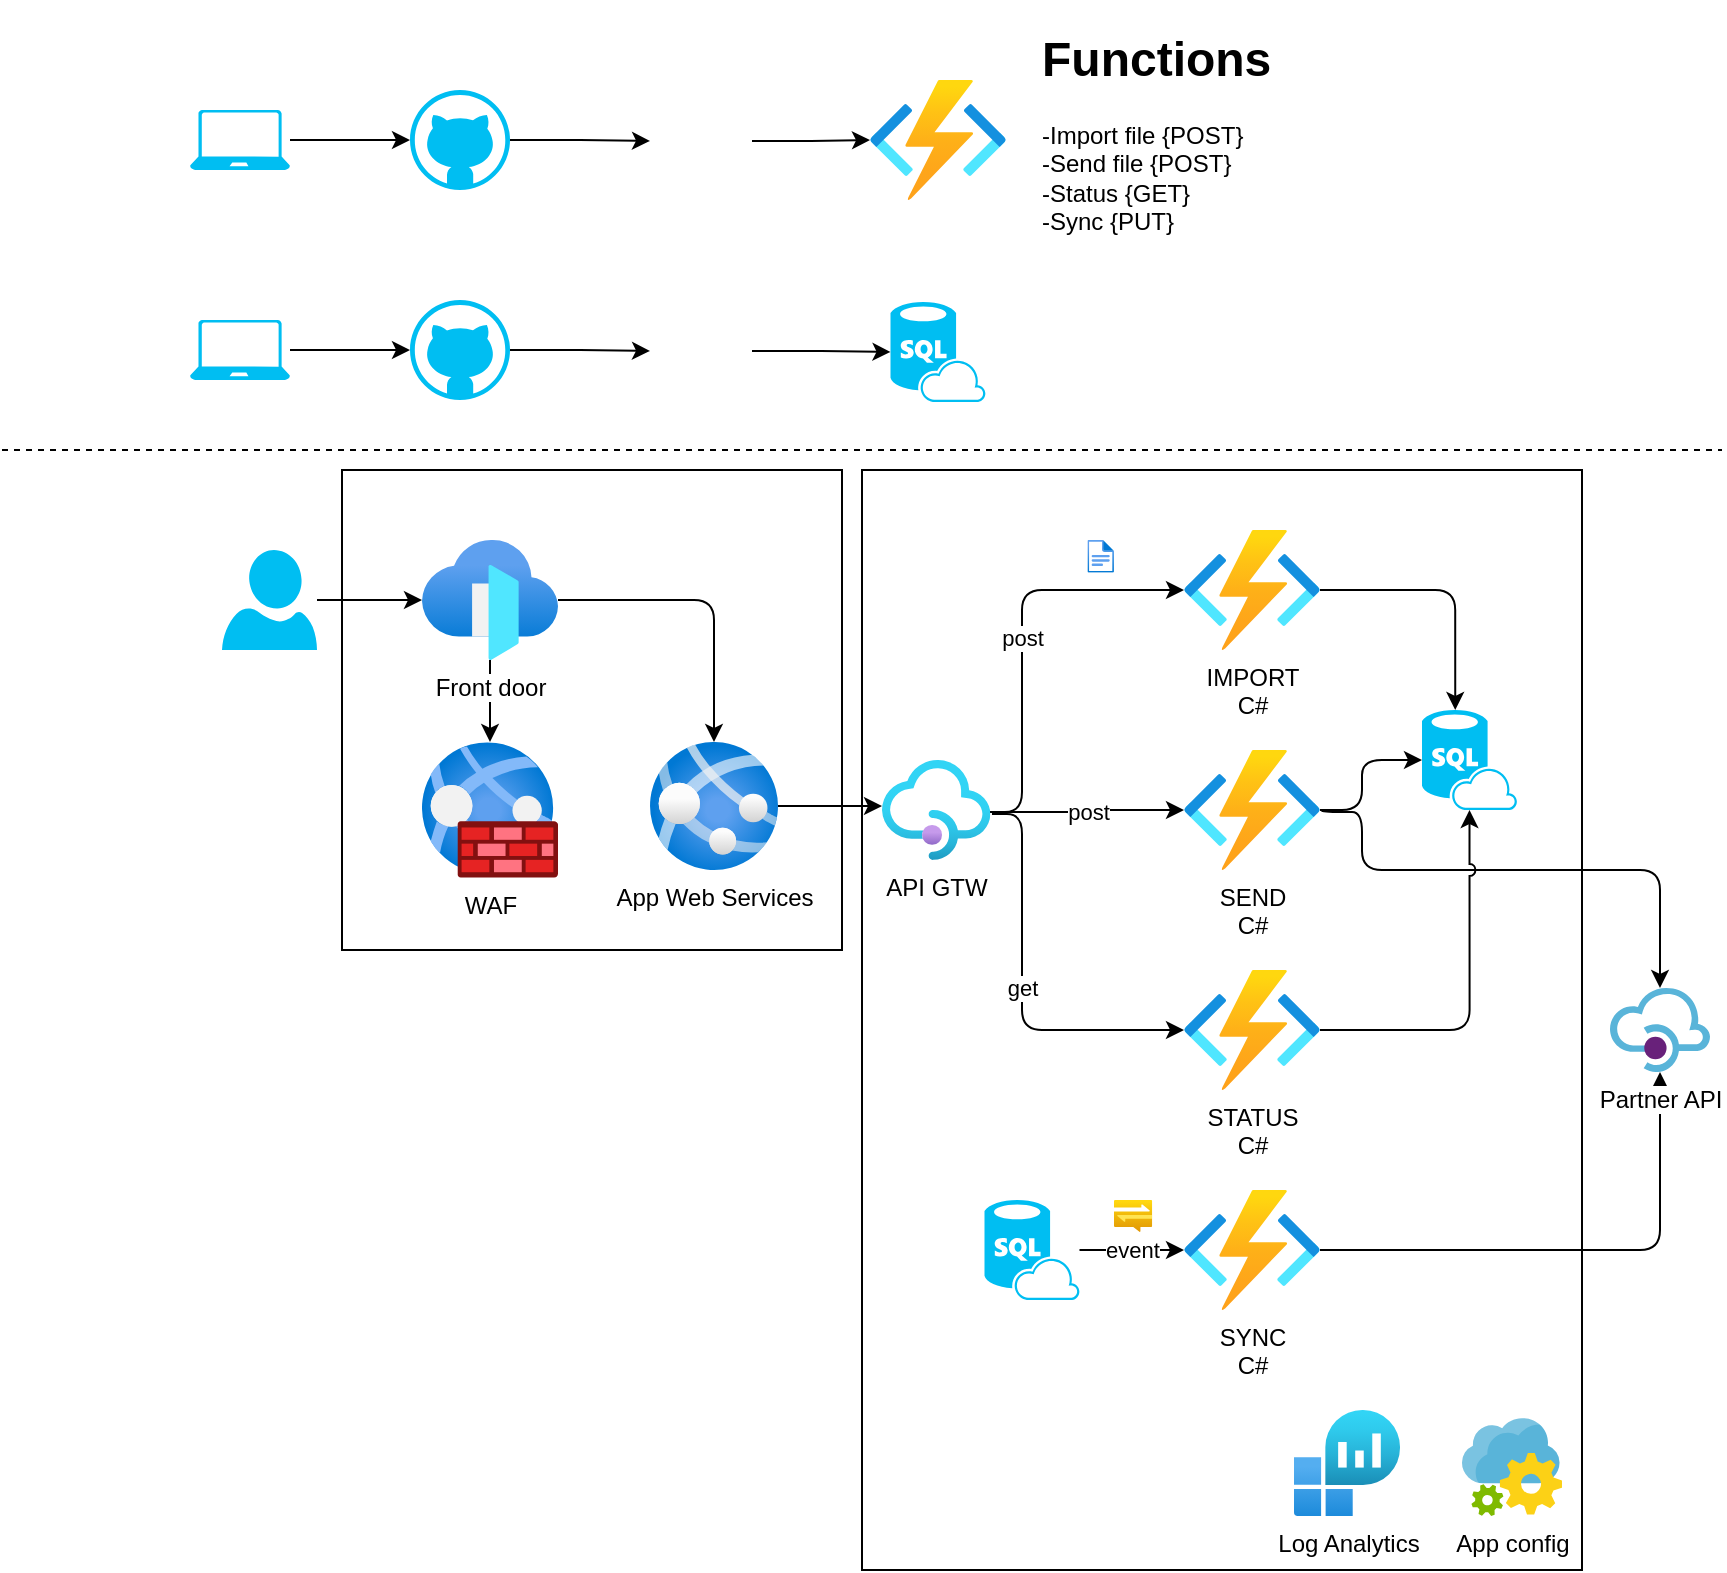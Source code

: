 <mxfile version="17.5.0" type="github">
  <diagram id="ImiZiOODFj8ORh_n_VHi" name="Page-1">
    <mxGraphModel dx="1695" dy="1651" grid="1" gridSize="10" guides="1" tooltips="1" connect="1" arrows="1" fold="1" page="1" pageScale="1" pageWidth="827" pageHeight="1169" math="0" shadow="0">
      <root>
        <mxCell id="0" />
        <mxCell id="1" parent="0" />
        <mxCell id="dk_xkWQx7_EmQdFWq2oa-77" value="" style="rounded=0;whiteSpace=wrap;html=1;" vertex="1" parent="1">
          <mxGeometry x="-270" y="230" width="250" height="240" as="geometry" />
        </mxCell>
        <mxCell id="dk_xkWQx7_EmQdFWq2oa-57" value="" style="rounded=0;whiteSpace=wrap;html=1;" vertex="1" parent="1">
          <mxGeometry x="-10" y="230" width="360" height="550" as="geometry" />
        </mxCell>
        <mxCell id="dk_xkWQx7_EmQdFWq2oa-5" value="" style="edgeStyle=orthogonalEdgeStyle;rounded=0;orthogonalLoop=1;jettySize=auto;html=1;" edge="1" parent="1" source="dk_xkWQx7_EmQdFWq2oa-3" target="dk_xkWQx7_EmQdFWq2oa-4">
          <mxGeometry relative="1" as="geometry" />
        </mxCell>
        <mxCell id="dk_xkWQx7_EmQdFWq2oa-3" value="" style="verticalLabelPosition=bottom;html=1;verticalAlign=top;align=center;strokeColor=none;fillColor=#00BEF2;shape=mxgraph.azure.laptop;pointerEvents=1;" vertex="1" parent="1">
          <mxGeometry x="-346" y="50" width="50" height="30" as="geometry" />
        </mxCell>
        <mxCell id="dk_xkWQx7_EmQdFWq2oa-7" value="" style="edgeStyle=orthogonalEdgeStyle;rounded=0;orthogonalLoop=1;jettySize=auto;html=1;" edge="1" parent="1" source="dk_xkWQx7_EmQdFWq2oa-4" target="dk_xkWQx7_EmQdFWq2oa-6">
          <mxGeometry relative="1" as="geometry" />
        </mxCell>
        <mxCell id="dk_xkWQx7_EmQdFWq2oa-4" value="" style="verticalLabelPosition=bottom;html=1;verticalAlign=top;align=center;strokeColor=none;fillColor=#00BEF2;shape=mxgraph.azure.github_code;pointerEvents=1;" vertex="1" parent="1">
          <mxGeometry x="-236" y="40" width="50" height="50" as="geometry" />
        </mxCell>
        <mxCell id="dk_xkWQx7_EmQdFWq2oa-9" value="" style="edgeStyle=orthogonalEdgeStyle;rounded=0;orthogonalLoop=1;jettySize=auto;html=1;" edge="1" parent="1" source="dk_xkWQx7_EmQdFWq2oa-6" target="dk_xkWQx7_EmQdFWq2oa-8">
          <mxGeometry relative="1" as="geometry" />
        </mxCell>
        <mxCell id="dk_xkWQx7_EmQdFWq2oa-6" value="" style="shape=image;verticalLabelPosition=bottom;labelBackgroundColor=default;verticalAlign=top;aspect=fixed;imageAspect=0;image=https://www.azuredevopslabs.com/images/terraform.png;" vertex="1" parent="1">
          <mxGeometry x="-116" y="40" width="51" height="51" as="geometry" />
        </mxCell>
        <mxCell id="dk_xkWQx7_EmQdFWq2oa-8" value="" style="aspect=fixed;html=1;points=[];align=center;image;fontSize=12;image=img/lib/azure2/compute/Function_Apps.svg;" vertex="1" parent="1">
          <mxGeometry x="-6" y="35" width="68" height="60" as="geometry" />
        </mxCell>
        <mxCell id="dk_xkWQx7_EmQdFWq2oa-10" value="" style="edgeStyle=orthogonalEdgeStyle;rounded=0;orthogonalLoop=1;jettySize=auto;html=1;" edge="1" parent="1" source="dk_xkWQx7_EmQdFWq2oa-11" target="dk_xkWQx7_EmQdFWq2oa-13">
          <mxGeometry relative="1" as="geometry" />
        </mxCell>
        <mxCell id="dk_xkWQx7_EmQdFWq2oa-11" value="" style="verticalLabelPosition=bottom;html=1;verticalAlign=top;align=center;strokeColor=none;fillColor=#00BEF2;shape=mxgraph.azure.laptop;pointerEvents=1;" vertex="1" parent="1">
          <mxGeometry x="-346" y="155" width="50" height="30" as="geometry" />
        </mxCell>
        <mxCell id="dk_xkWQx7_EmQdFWq2oa-12" value="" style="edgeStyle=orthogonalEdgeStyle;rounded=0;orthogonalLoop=1;jettySize=auto;html=1;" edge="1" parent="1" source="dk_xkWQx7_EmQdFWq2oa-13" target="dk_xkWQx7_EmQdFWq2oa-15">
          <mxGeometry relative="1" as="geometry" />
        </mxCell>
        <mxCell id="dk_xkWQx7_EmQdFWq2oa-13" value="" style="verticalLabelPosition=bottom;html=1;verticalAlign=top;align=center;strokeColor=none;fillColor=#00BEF2;shape=mxgraph.azure.github_code;pointerEvents=1;" vertex="1" parent="1">
          <mxGeometry x="-236" y="145" width="50" height="50" as="geometry" />
        </mxCell>
        <mxCell id="dk_xkWQx7_EmQdFWq2oa-18" value="" style="edgeStyle=orthogonalEdgeStyle;rounded=0;orthogonalLoop=1;jettySize=auto;html=1;" edge="1" parent="1" source="dk_xkWQx7_EmQdFWq2oa-15" target="dk_xkWQx7_EmQdFWq2oa-17">
          <mxGeometry relative="1" as="geometry" />
        </mxCell>
        <mxCell id="dk_xkWQx7_EmQdFWq2oa-15" value="" style="shape=image;verticalLabelPosition=bottom;labelBackgroundColor=default;verticalAlign=top;aspect=fixed;imageAspect=0;image=https://www.azuredevopslabs.com/images/terraform.png;" vertex="1" parent="1">
          <mxGeometry x="-116" y="145" width="51" height="51" as="geometry" />
        </mxCell>
        <mxCell id="dk_xkWQx7_EmQdFWq2oa-17" value="" style="verticalLabelPosition=bottom;html=1;verticalAlign=top;align=center;strokeColor=none;fillColor=#00BEF2;shape=mxgraph.azure.sql_database_sql_azure;" vertex="1" parent="1">
          <mxGeometry x="4.25" y="146" width="47.5" height="50" as="geometry" />
        </mxCell>
        <mxCell id="dk_xkWQx7_EmQdFWq2oa-19" value="&lt;h1&gt;Functions&lt;/h1&gt;&lt;p&gt;-Import file {POST}&lt;br&gt;-Send file {POST}&lt;br&gt;-Status {GET}&lt;br&gt;-Sync {PUT}&lt;/p&gt;" style="text;html=1;strokeColor=none;fillColor=none;spacing=5;spacingTop=-20;whiteSpace=wrap;overflow=hidden;rounded=0;" vertex="1" parent="1">
          <mxGeometry x="75" y="5" width="190" height="120" as="geometry" />
        </mxCell>
        <mxCell id="dk_xkWQx7_EmQdFWq2oa-51" value="post" style="edgeStyle=orthogonalEdgeStyle;rounded=1;orthogonalLoop=1;jettySize=auto;html=1;exitX=0.978;exitY=0.52;exitDx=0;exitDy=0;exitPerimeter=0;" edge="1" parent="1" source="dk_xkWQx7_EmQdFWq2oa-71" target="dk_xkWQx7_EmQdFWq2oa-29">
          <mxGeometry relative="1" as="geometry">
            <mxPoint x="98.75" y="290" as="sourcePoint" />
            <Array as="points">
              <mxPoint x="70" y="401" />
              <mxPoint x="70" y="290" />
            </Array>
          </mxGeometry>
        </mxCell>
        <mxCell id="dk_xkWQx7_EmQdFWq2oa-22" value="" style="endArrow=none;dashed=1;html=1;rounded=0;" edge="1" parent="1">
          <mxGeometry width="50" height="50" relative="1" as="geometry">
            <mxPoint x="-440" y="220" as="sourcePoint" />
            <mxPoint x="420" y="220" as="targetPoint" />
          </mxGeometry>
        </mxCell>
        <mxCell id="dk_xkWQx7_EmQdFWq2oa-50" value="post" style="edgeStyle=orthogonalEdgeStyle;rounded=1;orthogonalLoop=1;jettySize=auto;html=1;exitX=0.982;exitY=0.52;exitDx=0;exitDy=0;exitPerimeter=0;" edge="1" parent="1" source="dk_xkWQx7_EmQdFWq2oa-71" target="dk_xkWQx7_EmQdFWq2oa-30">
          <mxGeometry relative="1" as="geometry">
            <mxPoint x="100" y="400" as="sourcePoint" />
          </mxGeometry>
        </mxCell>
        <mxCell id="dk_xkWQx7_EmQdFWq2oa-45" value="get" style="edgeStyle=orthogonalEdgeStyle;rounded=1;orthogonalLoop=1;jettySize=auto;html=1;exitX=1.015;exitY=0.54;exitDx=0;exitDy=0;exitPerimeter=0;" edge="1" parent="1" source="dk_xkWQx7_EmQdFWq2oa-71" target="dk_xkWQx7_EmQdFWq2oa-32">
          <mxGeometry relative="1" as="geometry">
            <mxPoint x="99.025" y="511" as="sourcePoint" />
            <Array as="points">
              <mxPoint x="70" y="402" />
              <mxPoint x="70" y="510" />
            </Array>
          </mxGeometry>
        </mxCell>
        <mxCell id="dk_xkWQx7_EmQdFWq2oa-52" value="" style="edgeStyle=orthogonalEdgeStyle;rounded=1;orthogonalLoop=1;jettySize=auto;html=1;entryX=0.35;entryY=0;entryDx=0;entryDy=0;entryPerimeter=0;" edge="1" parent="1" source="dk_xkWQx7_EmQdFWq2oa-29" target="dk_xkWQx7_EmQdFWq2oa-37">
          <mxGeometry relative="1" as="geometry">
            <mxPoint x="270" y="290" as="targetPoint" />
          </mxGeometry>
        </mxCell>
        <mxCell id="dk_xkWQx7_EmQdFWq2oa-29" value="IMPORT&lt;br&gt;C#" style="aspect=fixed;html=1;points=[];align=center;image;fontSize=12;image=img/lib/azure2/compute/Function_Apps.svg;" vertex="1" parent="1">
          <mxGeometry x="151" y="260" width="68" height="60" as="geometry" />
        </mxCell>
        <mxCell id="dk_xkWQx7_EmQdFWq2oa-48" style="edgeStyle=orthogonalEdgeStyle;rounded=1;orthogonalLoop=1;jettySize=auto;html=1;" edge="1" parent="1" target="dk_xkWQx7_EmQdFWq2oa-47">
          <mxGeometry relative="1" as="geometry">
            <mxPoint x="220" y="400" as="sourcePoint" />
            <Array as="points">
              <mxPoint x="220" y="401" />
              <mxPoint x="240" y="401" />
              <mxPoint x="240" y="430" />
              <mxPoint x="389" y="430" />
            </Array>
          </mxGeometry>
        </mxCell>
        <mxCell id="dk_xkWQx7_EmQdFWq2oa-49" style="edgeStyle=orthogonalEdgeStyle;orthogonalLoop=1;jettySize=auto;html=1;entryX=0;entryY=0.5;entryDx=0;entryDy=0;entryPerimeter=0;rounded=1;" edge="1" parent="1" source="dk_xkWQx7_EmQdFWq2oa-30" target="dk_xkWQx7_EmQdFWq2oa-37">
          <mxGeometry relative="1" as="geometry">
            <Array as="points">
              <mxPoint x="240" y="400" />
              <mxPoint x="240" y="375" />
            </Array>
          </mxGeometry>
        </mxCell>
        <mxCell id="dk_xkWQx7_EmQdFWq2oa-30" value="SEND&lt;br&gt;C#" style="aspect=fixed;html=1;points=[];align=center;image;fontSize=12;image=img/lib/azure2/compute/Function_Apps.svg;" vertex="1" parent="1">
          <mxGeometry x="151" y="370" width="68" height="60" as="geometry" />
        </mxCell>
        <mxCell id="dk_xkWQx7_EmQdFWq2oa-46" value="" style="edgeStyle=orthogonalEdgeStyle;rounded=1;orthogonalLoop=1;jettySize=auto;html=1;entryX=0.5;entryY=1;entryDx=0;entryDy=0;entryPerimeter=0;jumpStyle=arc;" edge="1" parent="1" source="dk_xkWQx7_EmQdFWq2oa-32" target="dk_xkWQx7_EmQdFWq2oa-37">
          <mxGeometry relative="1" as="geometry">
            <mxPoint x="280" y="510" as="targetPoint" />
          </mxGeometry>
        </mxCell>
        <mxCell id="dk_xkWQx7_EmQdFWq2oa-32" value="STATUS&lt;br&gt;C#" style="aspect=fixed;html=1;points=[];align=center;image;fontSize=12;image=img/lib/azure2/compute/Function_Apps.svg;" vertex="1" parent="1">
          <mxGeometry x="151" y="480" width="68" height="60" as="geometry" />
        </mxCell>
        <mxCell id="dk_xkWQx7_EmQdFWq2oa-44" value="" style="edgeStyle=orthogonalEdgeStyle;rounded=1;orthogonalLoop=1;jettySize=auto;html=1;" edge="1" parent="1" source="dk_xkWQx7_EmQdFWq2oa-34" target="dk_xkWQx7_EmQdFWq2oa-47">
          <mxGeometry relative="1" as="geometry">
            <mxPoint x="283.5" y="620" as="targetPoint" />
          </mxGeometry>
        </mxCell>
        <mxCell id="dk_xkWQx7_EmQdFWq2oa-34" value="SYNC&lt;br&gt;C#" style="aspect=fixed;html=1;points=[];align=center;image;fontSize=12;image=img/lib/azure2/compute/Function_Apps.svg;" vertex="1" parent="1">
          <mxGeometry x="151" y="590" width="68" height="60" as="geometry" />
        </mxCell>
        <mxCell id="dk_xkWQx7_EmQdFWq2oa-37" value="" style="verticalLabelPosition=bottom;html=1;verticalAlign=top;align=center;strokeColor=none;fillColor=#00BEF2;shape=mxgraph.azure.sql_database_sql_azure;" vertex="1" parent="1">
          <mxGeometry x="270" y="350" width="47.5" height="50" as="geometry" />
        </mxCell>
        <mxCell id="dk_xkWQx7_EmQdFWq2oa-41" value="event" style="edgeStyle=orthogonalEdgeStyle;rounded=0;orthogonalLoop=1;jettySize=auto;html=1;" edge="1" parent="1" source="dk_xkWQx7_EmQdFWq2oa-39" target="dk_xkWQx7_EmQdFWq2oa-34">
          <mxGeometry relative="1" as="geometry" />
        </mxCell>
        <mxCell id="dk_xkWQx7_EmQdFWq2oa-39" value="" style="verticalLabelPosition=bottom;html=1;verticalAlign=top;align=center;strokeColor=none;fillColor=#00BEF2;shape=mxgraph.azure.sql_database_sql_azure;" vertex="1" parent="1">
          <mxGeometry x="51.25" y="595" width="47.5" height="50" as="geometry" />
        </mxCell>
        <mxCell id="dk_xkWQx7_EmQdFWq2oa-47" value="Partner API" style="sketch=0;aspect=fixed;html=1;points=[];align=center;image;fontSize=12;image=img/lib/mscae/API_Management.svg;" vertex="1" parent="1">
          <mxGeometry x="364" y="489" width="50" height="42" as="geometry" />
        </mxCell>
        <mxCell id="dk_xkWQx7_EmQdFWq2oa-53" value="" style="aspect=fixed;html=1;points=[];align=center;image;fontSize=12;image=img/lib/azure2/web/Notification_Hub_Namespaces.svg;" vertex="1" parent="1">
          <mxGeometry x="115.98" y="595" width="19.14" height="16" as="geometry" />
        </mxCell>
        <mxCell id="dk_xkWQx7_EmQdFWq2oa-56" value="" style="aspect=fixed;html=1;points=[];align=center;image;fontSize=12;image=img/lib/azure2/general/File.svg;" vertex="1" parent="1">
          <mxGeometry x="102.72" y="265" width="13.26" height="16.34" as="geometry" />
        </mxCell>
        <mxCell id="dk_xkWQx7_EmQdFWq2oa-66" value="" style="edgeStyle=orthogonalEdgeStyle;rounded=1;orthogonalLoop=1;jettySize=auto;html=1;" edge="1" parent="1" source="dk_xkWQx7_EmQdFWq2oa-58" target="dk_xkWQx7_EmQdFWq2oa-64">
          <mxGeometry relative="1" as="geometry" />
        </mxCell>
        <mxCell id="dk_xkWQx7_EmQdFWq2oa-78" value="" style="edgeStyle=orthogonalEdgeStyle;rounded=1;orthogonalLoop=1;jettySize=auto;html=1;" edge="1" parent="1" source="dk_xkWQx7_EmQdFWq2oa-58" target="dk_xkWQx7_EmQdFWq2oa-75">
          <mxGeometry relative="1" as="geometry" />
        </mxCell>
        <mxCell id="dk_xkWQx7_EmQdFWq2oa-58" value="Front door" style="aspect=fixed;html=1;points=[];align=center;image;fontSize=12;image=img/lib/azure2/networking/Front_Doors.svg;" vertex="1" parent="1">
          <mxGeometry x="-230" y="265" width="68" height="60" as="geometry" />
        </mxCell>
        <mxCell id="dk_xkWQx7_EmQdFWq2oa-61" value="" style="edgeStyle=orthogonalEdgeStyle;rounded=1;orthogonalLoop=1;jettySize=auto;html=1;" edge="1" parent="1" source="dk_xkWQx7_EmQdFWq2oa-59" target="dk_xkWQx7_EmQdFWq2oa-58">
          <mxGeometry relative="1" as="geometry" />
        </mxCell>
        <mxCell id="dk_xkWQx7_EmQdFWq2oa-59" value="" style="verticalLabelPosition=bottom;html=1;verticalAlign=top;align=center;strokeColor=none;fillColor=#00BEF2;shape=mxgraph.azure.user;" vertex="1" parent="1">
          <mxGeometry x="-330" y="270" width="47.5" height="50" as="geometry" />
        </mxCell>
        <mxCell id="dk_xkWQx7_EmQdFWq2oa-67" value="" style="edgeStyle=orthogonalEdgeStyle;rounded=1;orthogonalLoop=1;jettySize=auto;html=1;" edge="1" parent="1" source="dk_xkWQx7_EmQdFWq2oa-64" target="dk_xkWQx7_EmQdFWq2oa-71">
          <mxGeometry relative="1" as="geometry">
            <mxPoint x="-100" y="290" as="targetPoint" />
            <Array as="points">
              <mxPoint x="-110" y="380" />
              <mxPoint x="-110" y="400" />
            </Array>
          </mxGeometry>
        </mxCell>
        <mxCell id="dk_xkWQx7_EmQdFWq2oa-64" value="App Web Services" style="aspect=fixed;html=1;points=[];align=center;image;fontSize=12;image=img/lib/azure2/app_services/App_Services.svg;" vertex="1" parent="1">
          <mxGeometry x="-116" y="366" width="64" height="64" as="geometry" />
        </mxCell>
        <mxCell id="dk_xkWQx7_EmQdFWq2oa-71" value="API GTW" style="aspect=fixed;html=1;points=[];align=center;image;fontSize=12;image=img/lib/azure2/app_services/API_Management_Services.svg;" vertex="1" parent="1">
          <mxGeometry x="-7.105e-15" y="375" width="54.17" height="50" as="geometry" />
        </mxCell>
        <mxCell id="dk_xkWQx7_EmQdFWq2oa-75" value="WAF" style="aspect=fixed;html=1;points=[];align=center;image;fontSize=12;image=img/lib/azure2/networking/Web_Application_Firewall_Policies_WAF.svg;" vertex="1" parent="1">
          <mxGeometry x="-230" y="366" width="68" height="68" as="geometry" />
        </mxCell>
        <mxCell id="dk_xkWQx7_EmQdFWq2oa-79" value="App config" style="sketch=0;aspect=fixed;html=1;points=[];align=center;image;fontSize=12;image=img/lib/mscae/App_Configuration.svg;" vertex="1" parent="1">
          <mxGeometry x="290" y="704" width="50" height="49" as="geometry" />
        </mxCell>
        <mxCell id="dk_xkWQx7_EmQdFWq2oa-88" value="Log Analytics" style="aspect=fixed;html=1;points=[];align=center;image;fontSize=12;image=img/lib/azure2/analytics/Log_Analytics_Workspaces.svg;" vertex="1" parent="1">
          <mxGeometry x="206" y="700" width="53" height="53" as="geometry" />
        </mxCell>
      </root>
    </mxGraphModel>
  </diagram>
</mxfile>
